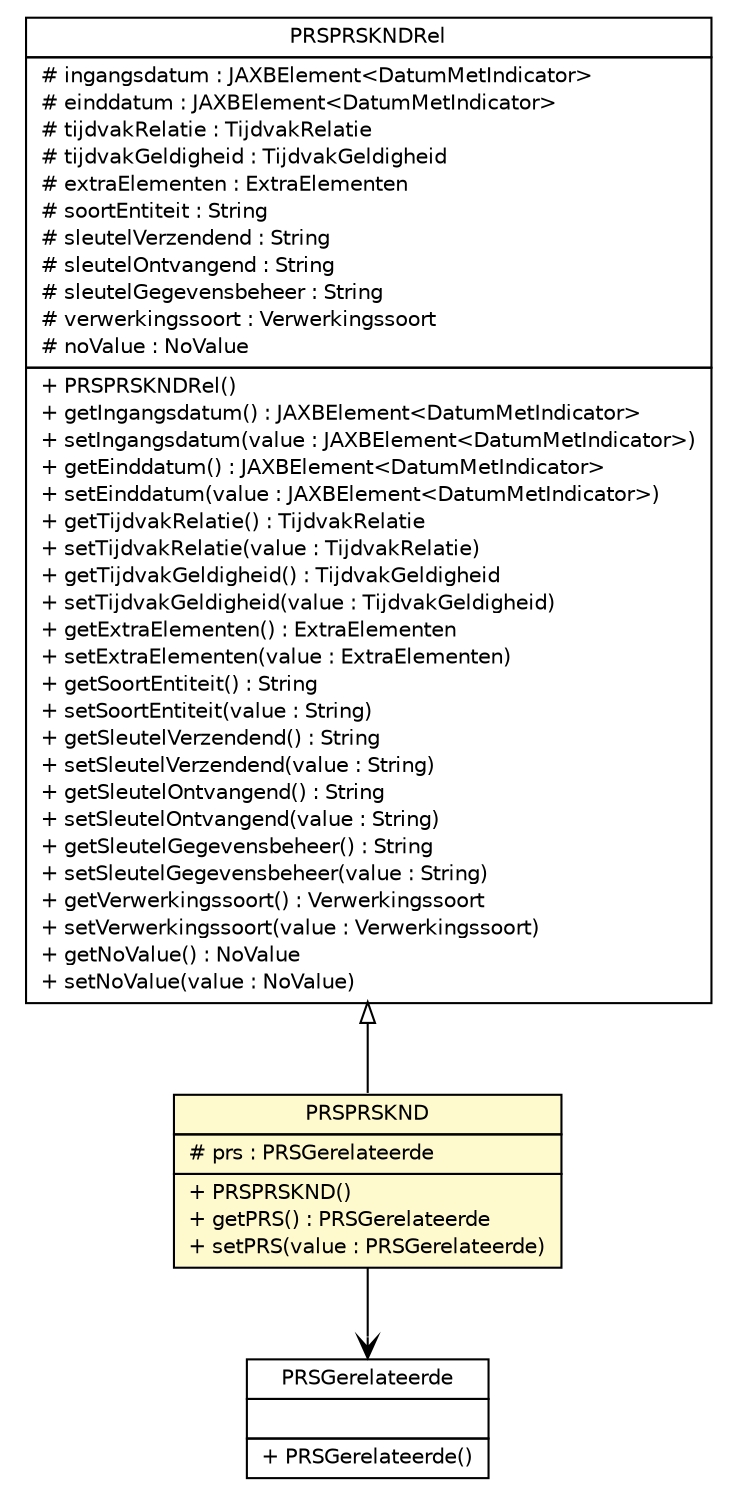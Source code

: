 #!/usr/local/bin/dot
#
# Class diagram 
# Generated by UMLGraph version R5_6-24-gf6e263 (http://www.umlgraph.org/)
#

digraph G {
	edge [fontname="Helvetica",fontsize=10,labelfontname="Helvetica",labelfontsize=10];
	node [fontname="Helvetica",fontsize=10,shape=plaintext];
	nodesep=0.25;
	ranksep=0.5;
	// nl.egem.stuf.sector.bg._0204.PRSPRSKNDRel
	c163085 [label=<<table title="nl.egem.stuf.sector.bg._0204.PRSPRSKNDRel" border="0" cellborder="1" cellspacing="0" cellpadding="2" port="p" href="./PRSPRSKNDRel.html">
		<tr><td><table border="0" cellspacing="0" cellpadding="1">
<tr><td align="center" balign="center"> PRSPRSKNDRel </td></tr>
		</table></td></tr>
		<tr><td><table border="0" cellspacing="0" cellpadding="1">
<tr><td align="left" balign="left"> # ingangsdatum : JAXBElement&lt;DatumMetIndicator&gt; </td></tr>
<tr><td align="left" balign="left"> # einddatum : JAXBElement&lt;DatumMetIndicator&gt; </td></tr>
<tr><td align="left" balign="left"> # tijdvakRelatie : TijdvakRelatie </td></tr>
<tr><td align="left" balign="left"> # tijdvakGeldigheid : TijdvakGeldigheid </td></tr>
<tr><td align="left" balign="left"> # extraElementen : ExtraElementen </td></tr>
<tr><td align="left" balign="left"> # soortEntiteit : String </td></tr>
<tr><td align="left" balign="left"> # sleutelVerzendend : String </td></tr>
<tr><td align="left" balign="left"> # sleutelOntvangend : String </td></tr>
<tr><td align="left" balign="left"> # sleutelGegevensbeheer : String </td></tr>
<tr><td align="left" balign="left"> # verwerkingssoort : Verwerkingssoort </td></tr>
<tr><td align="left" balign="left"> # noValue : NoValue </td></tr>
		</table></td></tr>
		<tr><td><table border="0" cellspacing="0" cellpadding="1">
<tr><td align="left" balign="left"> + PRSPRSKNDRel() </td></tr>
<tr><td align="left" balign="left"> + getIngangsdatum() : JAXBElement&lt;DatumMetIndicator&gt; </td></tr>
<tr><td align="left" balign="left"> + setIngangsdatum(value : JAXBElement&lt;DatumMetIndicator&gt;) </td></tr>
<tr><td align="left" balign="left"> + getEinddatum() : JAXBElement&lt;DatumMetIndicator&gt; </td></tr>
<tr><td align="left" balign="left"> + setEinddatum(value : JAXBElement&lt;DatumMetIndicator&gt;) </td></tr>
<tr><td align="left" balign="left"> + getTijdvakRelatie() : TijdvakRelatie </td></tr>
<tr><td align="left" balign="left"> + setTijdvakRelatie(value : TijdvakRelatie) </td></tr>
<tr><td align="left" balign="left"> + getTijdvakGeldigheid() : TijdvakGeldigheid </td></tr>
<tr><td align="left" balign="left"> + setTijdvakGeldigheid(value : TijdvakGeldigheid) </td></tr>
<tr><td align="left" balign="left"> + getExtraElementen() : ExtraElementen </td></tr>
<tr><td align="left" balign="left"> + setExtraElementen(value : ExtraElementen) </td></tr>
<tr><td align="left" balign="left"> + getSoortEntiteit() : String </td></tr>
<tr><td align="left" balign="left"> + setSoortEntiteit(value : String) </td></tr>
<tr><td align="left" balign="left"> + getSleutelVerzendend() : String </td></tr>
<tr><td align="left" balign="left"> + setSleutelVerzendend(value : String) </td></tr>
<tr><td align="left" balign="left"> + getSleutelOntvangend() : String </td></tr>
<tr><td align="left" balign="left"> + setSleutelOntvangend(value : String) </td></tr>
<tr><td align="left" balign="left"> + getSleutelGegevensbeheer() : String </td></tr>
<tr><td align="left" balign="left"> + setSleutelGegevensbeheer(value : String) </td></tr>
<tr><td align="left" balign="left"> + getVerwerkingssoort() : Verwerkingssoort </td></tr>
<tr><td align="left" balign="left"> + setVerwerkingssoort(value : Verwerkingssoort) </td></tr>
<tr><td align="left" balign="left"> + getNoValue() : NoValue </td></tr>
<tr><td align="left" balign="left"> + setNoValue(value : NoValue) </td></tr>
		</table></td></tr>
		</table>>, URL="./PRSPRSKNDRel.html", fontname="Helvetica", fontcolor="black", fontsize=10.0];
	// nl.egem.stuf.sector.bg._0204.PRSGerelateerde
	c163182 [label=<<table title="nl.egem.stuf.sector.bg._0204.PRSGerelateerde" border="0" cellborder="1" cellspacing="0" cellpadding="2" port="p" href="./PRSGerelateerde.html">
		<tr><td><table border="0" cellspacing="0" cellpadding="1">
<tr><td align="center" balign="center"> PRSGerelateerde </td></tr>
		</table></td></tr>
		<tr><td><table border="0" cellspacing="0" cellpadding="1">
<tr><td align="left" balign="left">  </td></tr>
		</table></td></tr>
		<tr><td><table border="0" cellspacing="0" cellpadding="1">
<tr><td align="left" balign="left"> + PRSGerelateerde() </td></tr>
		</table></td></tr>
		</table>>, URL="./PRSGerelateerde.html", fontname="Helvetica", fontcolor="black", fontsize=10.0];
	// nl.egem.stuf.sector.bg._0204.PRSKennisgeving.PRSPRSKND
	c163217 [label=<<table title="nl.egem.stuf.sector.bg._0204.PRSKennisgeving.PRSPRSKND" border="0" cellborder="1" cellspacing="0" cellpadding="2" port="p" bgcolor="lemonChiffon" href="./PRSKennisgeving.PRSPRSKND.html">
		<tr><td><table border="0" cellspacing="0" cellpadding="1">
<tr><td align="center" balign="center"> PRSPRSKND </td></tr>
		</table></td></tr>
		<tr><td><table border="0" cellspacing="0" cellpadding="1">
<tr><td align="left" balign="left"> # prs : PRSGerelateerde </td></tr>
		</table></td></tr>
		<tr><td><table border="0" cellspacing="0" cellpadding="1">
<tr><td align="left" balign="left"> + PRSPRSKND() </td></tr>
<tr><td align="left" balign="left"> + getPRS() : PRSGerelateerde </td></tr>
<tr><td align="left" balign="left"> + setPRS(value : PRSGerelateerde) </td></tr>
		</table></td></tr>
		</table>>, URL="./PRSKennisgeving.PRSPRSKND.html", fontname="Helvetica", fontcolor="black", fontsize=10.0];
	//nl.egem.stuf.sector.bg._0204.PRSKennisgeving.PRSPRSKND extends nl.egem.stuf.sector.bg._0204.PRSPRSKNDRel
	c163085:p -> c163217:p [dir=back,arrowtail=empty];
	// nl.egem.stuf.sector.bg._0204.PRSKennisgeving.PRSPRSKND NAVASSOC nl.egem.stuf.sector.bg._0204.PRSGerelateerde
	c163217:p -> c163182:p [taillabel="", label="", headlabel="", fontname="Helvetica", fontcolor="black", fontsize=10.0, color="black", arrowhead=open];
}


